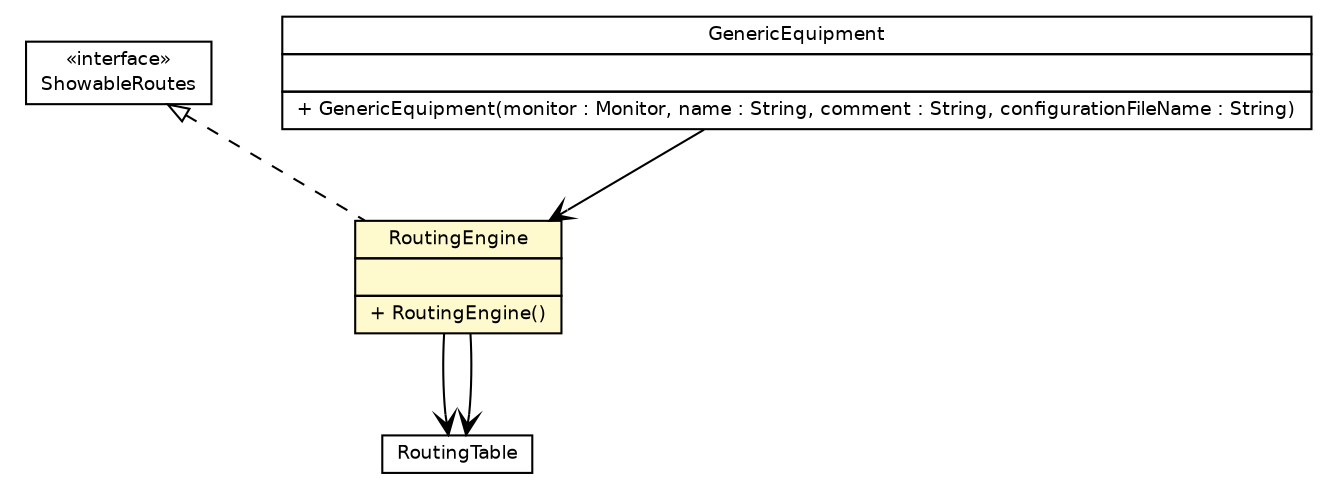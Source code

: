 #!/usr/local/bin/dot
#
# Class diagram 
# Generated by UmlGraph version 4.6 (http://www.spinellis.gr/sw/umlgraph)
#

digraph G {
	edge [fontname="Helvetica",fontsize=10,labelfontname="Helvetica",labelfontsize=10];
	node [fontname="Helvetica",fontsize=10,shape=plaintext];
	// fr.univrennes1.cri.jtacl.core.network.RoutingEngine
	c8018 [label=<<table border="0" cellborder="1" cellspacing="0" cellpadding="2" port="p" bgcolor="lemonChiffon" href="./RoutingEngine.html">
		<tr><td><table border="0" cellspacing="0" cellpadding="1">
			<tr><td> RoutingEngine </td></tr>
		</table></td></tr>
		<tr><td><table border="0" cellspacing="0" cellpadding="1">
			<tr><td align="left">  </td></tr>
		</table></td></tr>
		<tr><td><table border="0" cellspacing="0" cellpadding="1">
			<tr><td align="left"> + RoutingEngine() </td></tr>
		</table></td></tr>
		</table>>, fontname="Helvetica", fontcolor="black", fontsize=9.0];
	// fr.univrennes1.cri.jtacl.core.network.ShowableRoutes
	c8019 [label=<<table border="0" cellborder="1" cellspacing="0" cellpadding="2" port="p" href="./ShowableRoutes.html">
		<tr><td><table border="0" cellspacing="0" cellpadding="1">
			<tr><td> &laquo;interface&raquo; </td></tr>
			<tr><td> ShowableRoutes </td></tr>
		</table></td></tr>
		</table>>, fontname="Helvetica", fontcolor="black", fontsize=9.0];
	// fr.univrennes1.cri.jtacl.equipments.GenericEquipment
	c8102 [label=<<table border="0" cellborder="1" cellspacing="0" cellpadding="2" port="p" href="../../equipments/GenericEquipment.html">
		<tr><td><table border="0" cellspacing="0" cellpadding="1">
			<tr><td> GenericEquipment </td></tr>
		</table></td></tr>
		<tr><td><table border="0" cellspacing="0" cellpadding="1">
			<tr><td align="left">  </td></tr>
		</table></td></tr>
		<tr><td><table border="0" cellspacing="0" cellpadding="1">
			<tr><td align="left"> + GenericEquipment(monitor : Monitor, name : String, comment : String, configurationFileName : String) </td></tr>
		</table></td></tr>
		</table>>, fontname="Helvetica", fontcolor="black", fontsize=9.0];
	//fr.univrennes1.cri.jtacl.core.network.RoutingEngine implements fr.univrennes1.cri.jtacl.core.network.ShowableRoutes
	c8019:p -> c8018:p [dir=back,arrowtail=empty,style=dashed];
	// fr.univrennes1.cri.jtacl.core.network.RoutingEngine NAVASSOC fr.univrennes1.cri.jtacl.core.network.RoutingEngine.RoutingTable
	c8018:p -> c8104:p [taillabel="", label="", headlabel="", fontname="Helvetica", fontcolor="black", fontsize=10.0, color="black", arrowhead=open];
	// fr.univrennes1.cri.jtacl.core.network.RoutingEngine NAVASSOC fr.univrennes1.cri.jtacl.core.network.RoutingEngine.RoutingTable
	c8018:p -> c8104:p [taillabel="", label="", headlabel="", fontname="Helvetica", fontcolor="black", fontsize=10.0, color="black", arrowhead=open];
	// fr.univrennes1.cri.jtacl.equipments.GenericEquipment NAVASSOC fr.univrennes1.cri.jtacl.core.network.RoutingEngine
	c8102:p -> c8018:p [taillabel="", label="", headlabel="", fontname="Helvetica", fontcolor="black", fontsize=10.0, color="black", arrowhead=open];
	// fr.univrennes1.cri.jtacl.core.network.RoutingEngine.RoutingTable
	c8104 [label=<<table border="0" cellborder="1" cellspacing="0" cellpadding="2" port="p" href="http://java.sun.com/j2se/1.4.2/docs/api/fr/univrennes1/cri/jtacl/core/network/RoutingEngine/RoutingTable.html">
		<tr><td><table border="0" cellspacing="0" cellpadding="1">
			<tr><td> RoutingTable </td></tr>
		</table></td></tr>
		</table>>, fontname="Helvetica", fontcolor="black", fontsize=9.0];
}

